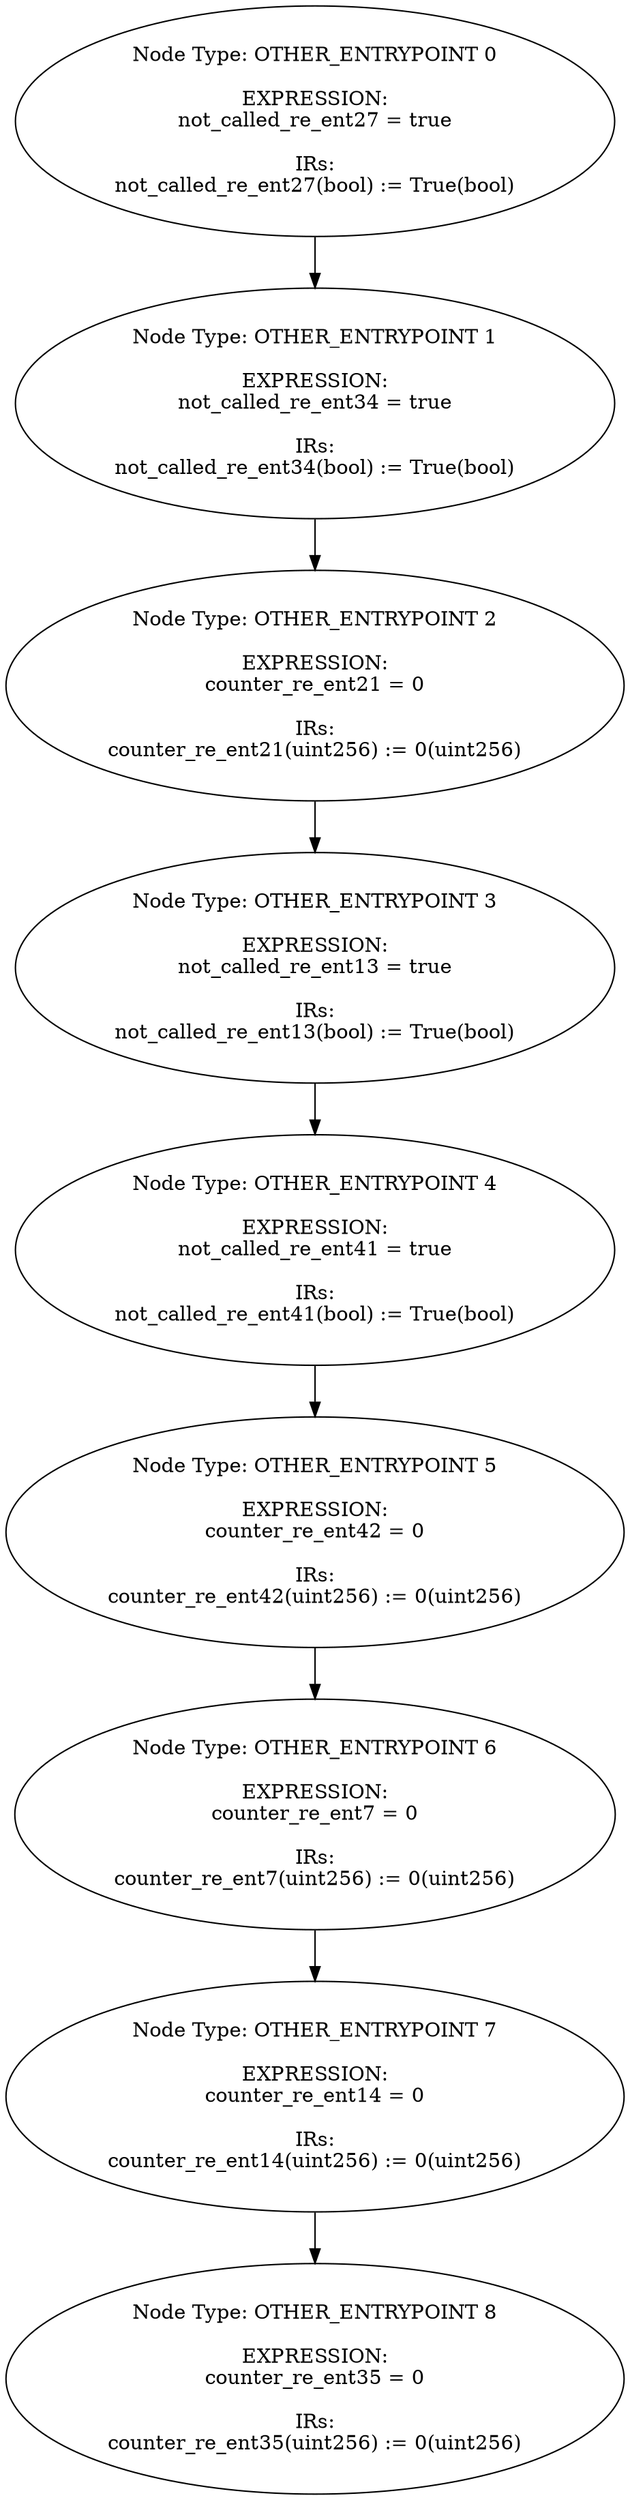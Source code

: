 digraph{
0[label="Node Type: OTHER_ENTRYPOINT 0

EXPRESSION:
not_called_re_ent27 = true

IRs:
not_called_re_ent27(bool) := True(bool)"];
0->1;
1[label="Node Type: OTHER_ENTRYPOINT 1

EXPRESSION:
not_called_re_ent34 = true

IRs:
not_called_re_ent34(bool) := True(bool)"];
1->2;
2[label="Node Type: OTHER_ENTRYPOINT 2

EXPRESSION:
counter_re_ent21 = 0

IRs:
counter_re_ent21(uint256) := 0(uint256)"];
2->3;
3[label="Node Type: OTHER_ENTRYPOINT 3

EXPRESSION:
not_called_re_ent13 = true

IRs:
not_called_re_ent13(bool) := True(bool)"];
3->4;
4[label="Node Type: OTHER_ENTRYPOINT 4

EXPRESSION:
not_called_re_ent41 = true

IRs:
not_called_re_ent41(bool) := True(bool)"];
4->5;
5[label="Node Type: OTHER_ENTRYPOINT 5

EXPRESSION:
counter_re_ent42 = 0

IRs:
counter_re_ent42(uint256) := 0(uint256)"];
5->6;
6[label="Node Type: OTHER_ENTRYPOINT 6

EXPRESSION:
counter_re_ent7 = 0

IRs:
counter_re_ent7(uint256) := 0(uint256)"];
6->7;
7[label="Node Type: OTHER_ENTRYPOINT 7

EXPRESSION:
counter_re_ent14 = 0

IRs:
counter_re_ent14(uint256) := 0(uint256)"];
7->8;
8[label="Node Type: OTHER_ENTRYPOINT 8

EXPRESSION:
counter_re_ent35 = 0

IRs:
counter_re_ent35(uint256) := 0(uint256)"];
}
